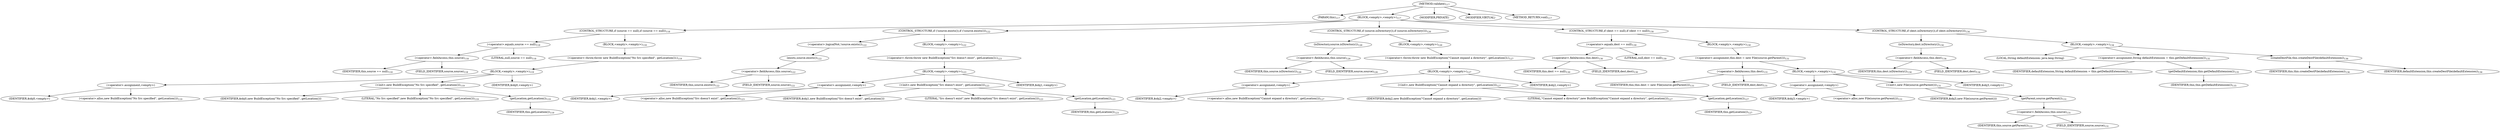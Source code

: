 digraph "validate" {  
"88" [label = <(METHOD,validate)<SUB>117</SUB>> ]
"14" [label = <(PARAM,this)<SUB>117</SUB>> ]
"89" [label = <(BLOCK,&lt;empty&gt;,&lt;empty&gt;)<SUB>117</SUB>> ]
"90" [label = <(CONTROL_STRUCTURE,if (source == null),if (source == null))<SUB>118</SUB>> ]
"91" [label = <(&lt;operator&gt;.equals,source == null)<SUB>118</SUB>> ]
"92" [label = <(&lt;operator&gt;.fieldAccess,this.source)<SUB>118</SUB>> ]
"93" [label = <(IDENTIFIER,this,source == null)<SUB>118</SUB>> ]
"94" [label = <(FIELD_IDENTIFIER,source,source)<SUB>118</SUB>> ]
"95" [label = <(LITERAL,null,source == null)<SUB>118</SUB>> ]
"96" [label = <(BLOCK,&lt;empty&gt;,&lt;empty&gt;)<SUB>118</SUB>> ]
"97" [label = <(&lt;operator&gt;.throw,throw new BuildException(&quot;No Src specified&quot;, getLocation());)<SUB>119</SUB>> ]
"98" [label = <(BLOCK,&lt;empty&gt;,&lt;empty&gt;)<SUB>119</SUB>> ]
"99" [label = <(&lt;operator&gt;.assignment,&lt;empty&gt;)> ]
"100" [label = <(IDENTIFIER,$obj0,&lt;empty&gt;)> ]
"101" [label = <(&lt;operator&gt;.alloc,new BuildException(&quot;No Src specified&quot;, getLocation()))<SUB>119</SUB>> ]
"102" [label = <(&lt;init&gt;,new BuildException(&quot;No Src specified&quot;, getLocation()))<SUB>119</SUB>> ]
"103" [label = <(IDENTIFIER,$obj0,new BuildException(&quot;No Src specified&quot;, getLocation()))> ]
"104" [label = <(LITERAL,&quot;No Src specified&quot;,new BuildException(&quot;No Src specified&quot;, getLocation()))<SUB>119</SUB>> ]
"105" [label = <(getLocation,getLocation())<SUB>119</SUB>> ]
"13" [label = <(IDENTIFIER,this,getLocation())<SUB>119</SUB>> ]
"106" [label = <(IDENTIFIER,$obj0,&lt;empty&gt;)> ]
"107" [label = <(CONTROL_STRUCTURE,if (!source.exists()),if (!source.exists()))<SUB>122</SUB>> ]
"108" [label = <(&lt;operator&gt;.logicalNot,!source.exists())<SUB>122</SUB>> ]
"109" [label = <(exists,source.exists())<SUB>122</SUB>> ]
"110" [label = <(&lt;operator&gt;.fieldAccess,this.source)<SUB>122</SUB>> ]
"111" [label = <(IDENTIFIER,this,source.exists())<SUB>122</SUB>> ]
"112" [label = <(FIELD_IDENTIFIER,source,source)<SUB>122</SUB>> ]
"113" [label = <(BLOCK,&lt;empty&gt;,&lt;empty&gt;)<SUB>122</SUB>> ]
"114" [label = <(&lt;operator&gt;.throw,throw new BuildException(&quot;Src doesn't exist&quot;, getLocation());)<SUB>123</SUB>> ]
"115" [label = <(BLOCK,&lt;empty&gt;,&lt;empty&gt;)<SUB>123</SUB>> ]
"116" [label = <(&lt;operator&gt;.assignment,&lt;empty&gt;)> ]
"117" [label = <(IDENTIFIER,$obj1,&lt;empty&gt;)> ]
"118" [label = <(&lt;operator&gt;.alloc,new BuildException(&quot;Src doesn't exist&quot;, getLocation()))<SUB>123</SUB>> ]
"119" [label = <(&lt;init&gt;,new BuildException(&quot;Src doesn't exist&quot;, getLocation()))<SUB>123</SUB>> ]
"120" [label = <(IDENTIFIER,$obj1,new BuildException(&quot;Src doesn't exist&quot;, getLocation()))> ]
"121" [label = <(LITERAL,&quot;Src doesn't exist&quot;,new BuildException(&quot;Src doesn't exist&quot;, getLocation()))<SUB>123</SUB>> ]
"122" [label = <(getLocation,getLocation())<SUB>123</SUB>> ]
"15" [label = <(IDENTIFIER,this,getLocation())<SUB>123</SUB>> ]
"123" [label = <(IDENTIFIER,$obj1,&lt;empty&gt;)> ]
"124" [label = <(CONTROL_STRUCTURE,if (source.isDirectory()),if (source.isDirectory()))<SUB>126</SUB>> ]
"125" [label = <(isDirectory,source.isDirectory())<SUB>126</SUB>> ]
"126" [label = <(&lt;operator&gt;.fieldAccess,this.source)<SUB>126</SUB>> ]
"127" [label = <(IDENTIFIER,this,source.isDirectory())<SUB>126</SUB>> ]
"128" [label = <(FIELD_IDENTIFIER,source,source)<SUB>126</SUB>> ]
"129" [label = <(BLOCK,&lt;empty&gt;,&lt;empty&gt;)<SUB>126</SUB>> ]
"130" [label = <(&lt;operator&gt;.throw,throw new BuildException(&quot;Cannot expand a directory&quot;, getLocation());)<SUB>127</SUB>> ]
"131" [label = <(BLOCK,&lt;empty&gt;,&lt;empty&gt;)<SUB>127</SUB>> ]
"132" [label = <(&lt;operator&gt;.assignment,&lt;empty&gt;)> ]
"133" [label = <(IDENTIFIER,$obj2,&lt;empty&gt;)> ]
"134" [label = <(&lt;operator&gt;.alloc,new BuildException(&quot;Cannot expand a directory&quot;, getLocation()))<SUB>127</SUB>> ]
"135" [label = <(&lt;init&gt;,new BuildException(&quot;Cannot expand a directory&quot;, getLocation()))<SUB>127</SUB>> ]
"136" [label = <(IDENTIFIER,$obj2,new BuildException(&quot;Cannot expand a directory&quot;, getLocation()))> ]
"137" [label = <(LITERAL,&quot;Cannot expand a directory&quot;,new BuildException(&quot;Cannot expand a directory&quot;, getLocation()))<SUB>127</SUB>> ]
"138" [label = <(getLocation,getLocation())<SUB>127</SUB>> ]
"16" [label = <(IDENTIFIER,this,getLocation())<SUB>127</SUB>> ]
"139" [label = <(IDENTIFIER,$obj2,&lt;empty&gt;)> ]
"140" [label = <(CONTROL_STRUCTURE,if (dest == null),if (dest == null))<SUB>130</SUB>> ]
"141" [label = <(&lt;operator&gt;.equals,dest == null)<SUB>130</SUB>> ]
"142" [label = <(&lt;operator&gt;.fieldAccess,this.dest)<SUB>130</SUB>> ]
"143" [label = <(IDENTIFIER,this,dest == null)<SUB>130</SUB>> ]
"144" [label = <(FIELD_IDENTIFIER,dest,dest)<SUB>130</SUB>> ]
"145" [label = <(LITERAL,null,dest == null)<SUB>130</SUB>> ]
"146" [label = <(BLOCK,&lt;empty&gt;,&lt;empty&gt;)<SUB>130</SUB>> ]
"147" [label = <(&lt;operator&gt;.assignment,this.dest = new File(source.getParent()))<SUB>131</SUB>> ]
"148" [label = <(&lt;operator&gt;.fieldAccess,this.dest)<SUB>131</SUB>> ]
"149" [label = <(IDENTIFIER,this,this.dest = new File(source.getParent()))<SUB>131</SUB>> ]
"150" [label = <(FIELD_IDENTIFIER,dest,dest)<SUB>131</SUB>> ]
"151" [label = <(BLOCK,&lt;empty&gt;,&lt;empty&gt;)<SUB>131</SUB>> ]
"152" [label = <(&lt;operator&gt;.assignment,&lt;empty&gt;)> ]
"153" [label = <(IDENTIFIER,$obj3,&lt;empty&gt;)> ]
"154" [label = <(&lt;operator&gt;.alloc,new File(source.getParent()))<SUB>131</SUB>> ]
"155" [label = <(&lt;init&gt;,new File(source.getParent()))<SUB>131</SUB>> ]
"156" [label = <(IDENTIFIER,$obj3,new File(source.getParent()))> ]
"157" [label = <(getParent,source.getParent())<SUB>131</SUB>> ]
"158" [label = <(&lt;operator&gt;.fieldAccess,this.source)<SUB>131</SUB>> ]
"159" [label = <(IDENTIFIER,this,source.getParent())<SUB>131</SUB>> ]
"160" [label = <(FIELD_IDENTIFIER,source,source)<SUB>131</SUB>> ]
"161" [label = <(IDENTIFIER,$obj3,&lt;empty&gt;)> ]
"162" [label = <(CONTROL_STRUCTURE,if (dest.isDirectory()),if (dest.isDirectory()))<SUB>134</SUB>> ]
"163" [label = <(isDirectory,dest.isDirectory())<SUB>134</SUB>> ]
"164" [label = <(&lt;operator&gt;.fieldAccess,this.dest)<SUB>134</SUB>> ]
"165" [label = <(IDENTIFIER,this,dest.isDirectory())<SUB>134</SUB>> ]
"166" [label = <(FIELD_IDENTIFIER,dest,dest)<SUB>134</SUB>> ]
"167" [label = <(BLOCK,&lt;empty&gt;,&lt;empty&gt;)<SUB>134</SUB>> ]
"168" [label = <(LOCAL,String defaultExtension: java.lang.String)> ]
"169" [label = <(&lt;operator&gt;.assignment,String defaultExtension = this.getDefaultExtension())<SUB>135</SUB>> ]
"170" [label = <(IDENTIFIER,defaultExtension,String defaultExtension = this.getDefaultExtension())<SUB>135</SUB>> ]
"171" [label = <(getDefaultExtension,this.getDefaultExtension())<SUB>135</SUB>> ]
"17" [label = <(IDENTIFIER,this,this.getDefaultExtension())<SUB>135</SUB>> ]
"172" [label = <(createDestFile,this.createDestFile(defaultExtension))<SUB>136</SUB>> ]
"18" [label = <(IDENTIFIER,this,this.createDestFile(defaultExtension))<SUB>136</SUB>> ]
"173" [label = <(IDENTIFIER,defaultExtension,this.createDestFile(defaultExtension))<SUB>136</SUB>> ]
"174" [label = <(MODIFIER,PRIVATE)> ]
"175" [label = <(MODIFIER,VIRTUAL)> ]
"176" [label = <(METHOD_RETURN,void)<SUB>117</SUB>> ]
  "88" -> "14" 
  "88" -> "89" 
  "88" -> "174" 
  "88" -> "175" 
  "88" -> "176" 
  "89" -> "90" 
  "89" -> "107" 
  "89" -> "124" 
  "89" -> "140" 
  "89" -> "162" 
  "90" -> "91" 
  "90" -> "96" 
  "91" -> "92" 
  "91" -> "95" 
  "92" -> "93" 
  "92" -> "94" 
  "96" -> "97" 
  "97" -> "98" 
  "98" -> "99" 
  "98" -> "102" 
  "98" -> "106" 
  "99" -> "100" 
  "99" -> "101" 
  "102" -> "103" 
  "102" -> "104" 
  "102" -> "105" 
  "105" -> "13" 
  "107" -> "108" 
  "107" -> "113" 
  "108" -> "109" 
  "109" -> "110" 
  "110" -> "111" 
  "110" -> "112" 
  "113" -> "114" 
  "114" -> "115" 
  "115" -> "116" 
  "115" -> "119" 
  "115" -> "123" 
  "116" -> "117" 
  "116" -> "118" 
  "119" -> "120" 
  "119" -> "121" 
  "119" -> "122" 
  "122" -> "15" 
  "124" -> "125" 
  "124" -> "129" 
  "125" -> "126" 
  "126" -> "127" 
  "126" -> "128" 
  "129" -> "130" 
  "130" -> "131" 
  "131" -> "132" 
  "131" -> "135" 
  "131" -> "139" 
  "132" -> "133" 
  "132" -> "134" 
  "135" -> "136" 
  "135" -> "137" 
  "135" -> "138" 
  "138" -> "16" 
  "140" -> "141" 
  "140" -> "146" 
  "141" -> "142" 
  "141" -> "145" 
  "142" -> "143" 
  "142" -> "144" 
  "146" -> "147" 
  "147" -> "148" 
  "147" -> "151" 
  "148" -> "149" 
  "148" -> "150" 
  "151" -> "152" 
  "151" -> "155" 
  "151" -> "161" 
  "152" -> "153" 
  "152" -> "154" 
  "155" -> "156" 
  "155" -> "157" 
  "157" -> "158" 
  "158" -> "159" 
  "158" -> "160" 
  "162" -> "163" 
  "162" -> "167" 
  "163" -> "164" 
  "164" -> "165" 
  "164" -> "166" 
  "167" -> "168" 
  "167" -> "169" 
  "167" -> "172" 
  "169" -> "170" 
  "169" -> "171" 
  "171" -> "17" 
  "172" -> "18" 
  "172" -> "173" 
}
